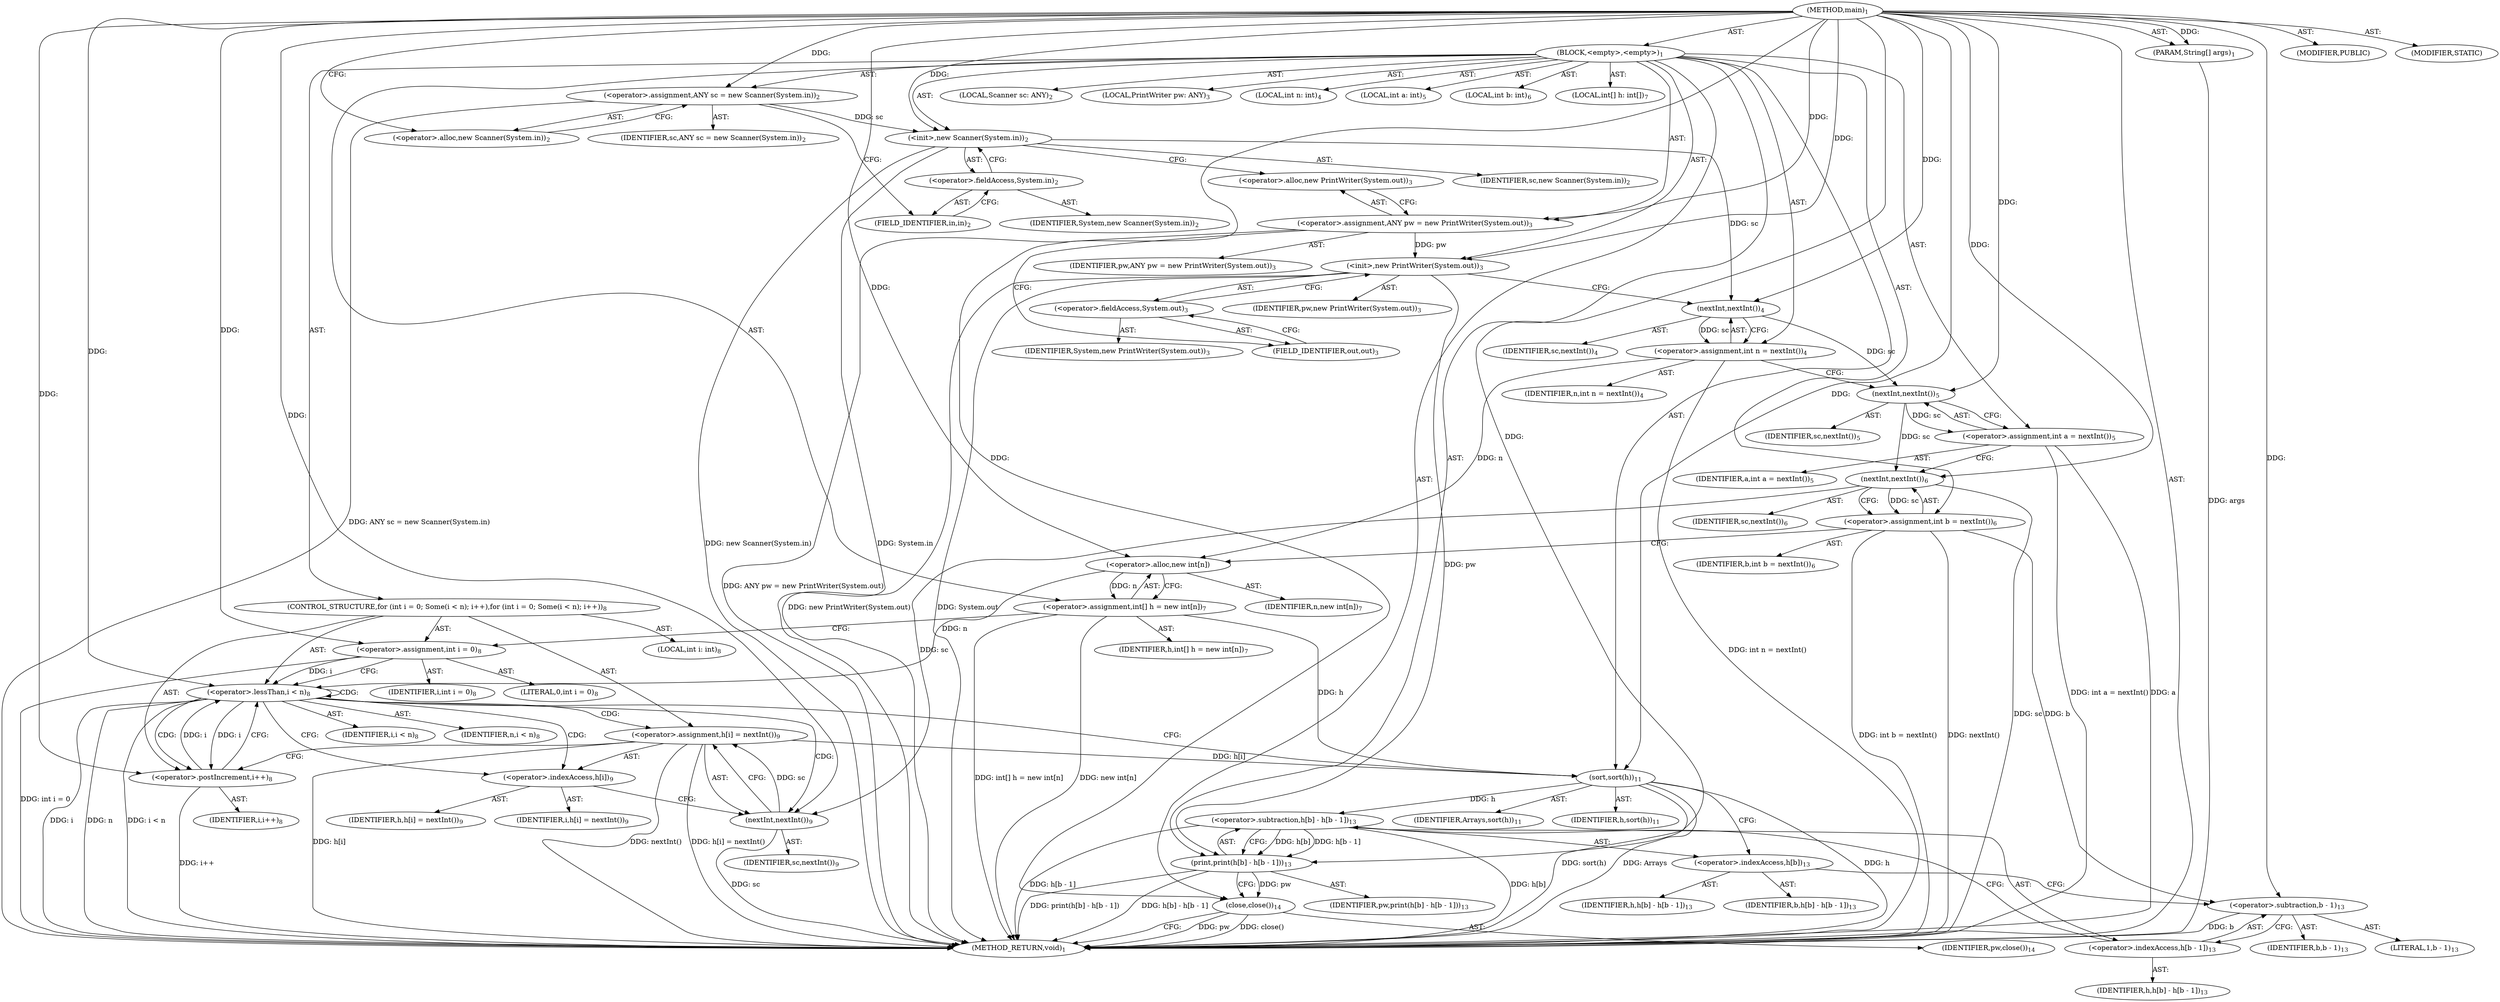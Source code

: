 digraph "main" {  
"21" [label = <(METHOD,main)<SUB>1</SUB>> ]
"22" [label = <(PARAM,String[] args)<SUB>1</SUB>> ]
"23" [label = <(BLOCK,&lt;empty&gt;,&lt;empty&gt;)<SUB>1</SUB>> ]
"4" [label = <(LOCAL,Scanner sc: ANY)<SUB>2</SUB>> ]
"24" [label = <(&lt;operator&gt;.assignment,ANY sc = new Scanner(System.in))<SUB>2</SUB>> ]
"25" [label = <(IDENTIFIER,sc,ANY sc = new Scanner(System.in))<SUB>2</SUB>> ]
"26" [label = <(&lt;operator&gt;.alloc,new Scanner(System.in))<SUB>2</SUB>> ]
"27" [label = <(&lt;init&gt;,new Scanner(System.in))<SUB>2</SUB>> ]
"3" [label = <(IDENTIFIER,sc,new Scanner(System.in))<SUB>2</SUB>> ]
"28" [label = <(&lt;operator&gt;.fieldAccess,System.in)<SUB>2</SUB>> ]
"29" [label = <(IDENTIFIER,System,new Scanner(System.in))<SUB>2</SUB>> ]
"30" [label = <(FIELD_IDENTIFIER,in,in)<SUB>2</SUB>> ]
"6" [label = <(LOCAL,PrintWriter pw: ANY)<SUB>3</SUB>> ]
"31" [label = <(&lt;operator&gt;.assignment,ANY pw = new PrintWriter(System.out))<SUB>3</SUB>> ]
"32" [label = <(IDENTIFIER,pw,ANY pw = new PrintWriter(System.out))<SUB>3</SUB>> ]
"33" [label = <(&lt;operator&gt;.alloc,new PrintWriter(System.out))<SUB>3</SUB>> ]
"34" [label = <(&lt;init&gt;,new PrintWriter(System.out))<SUB>3</SUB>> ]
"5" [label = <(IDENTIFIER,pw,new PrintWriter(System.out))<SUB>3</SUB>> ]
"35" [label = <(&lt;operator&gt;.fieldAccess,System.out)<SUB>3</SUB>> ]
"36" [label = <(IDENTIFIER,System,new PrintWriter(System.out))<SUB>3</SUB>> ]
"37" [label = <(FIELD_IDENTIFIER,out,out)<SUB>3</SUB>> ]
"38" [label = <(LOCAL,int n: int)<SUB>4</SUB>> ]
"39" [label = <(&lt;operator&gt;.assignment,int n = nextInt())<SUB>4</SUB>> ]
"40" [label = <(IDENTIFIER,n,int n = nextInt())<SUB>4</SUB>> ]
"41" [label = <(nextInt,nextInt())<SUB>4</SUB>> ]
"42" [label = <(IDENTIFIER,sc,nextInt())<SUB>4</SUB>> ]
"43" [label = <(LOCAL,int a: int)<SUB>5</SUB>> ]
"44" [label = <(&lt;operator&gt;.assignment,int a = nextInt())<SUB>5</SUB>> ]
"45" [label = <(IDENTIFIER,a,int a = nextInt())<SUB>5</SUB>> ]
"46" [label = <(nextInt,nextInt())<SUB>5</SUB>> ]
"47" [label = <(IDENTIFIER,sc,nextInt())<SUB>5</SUB>> ]
"48" [label = <(LOCAL,int b: int)<SUB>6</SUB>> ]
"49" [label = <(&lt;operator&gt;.assignment,int b = nextInt())<SUB>6</SUB>> ]
"50" [label = <(IDENTIFIER,b,int b = nextInt())<SUB>6</SUB>> ]
"51" [label = <(nextInt,nextInt())<SUB>6</SUB>> ]
"52" [label = <(IDENTIFIER,sc,nextInt())<SUB>6</SUB>> ]
"53" [label = <(LOCAL,int[] h: int[])<SUB>7</SUB>> ]
"54" [label = <(&lt;operator&gt;.assignment,int[] h = new int[n])<SUB>7</SUB>> ]
"55" [label = <(IDENTIFIER,h,int[] h = new int[n])<SUB>7</SUB>> ]
"56" [label = <(&lt;operator&gt;.alloc,new int[n])> ]
"57" [label = <(IDENTIFIER,n,new int[n])<SUB>7</SUB>> ]
"58" [label = <(CONTROL_STRUCTURE,for (int i = 0; Some(i &lt; n); i++),for (int i = 0; Some(i &lt; n); i++))<SUB>8</SUB>> ]
"59" [label = <(LOCAL,int i: int)<SUB>8</SUB>> ]
"60" [label = <(&lt;operator&gt;.assignment,int i = 0)<SUB>8</SUB>> ]
"61" [label = <(IDENTIFIER,i,int i = 0)<SUB>8</SUB>> ]
"62" [label = <(LITERAL,0,int i = 0)<SUB>8</SUB>> ]
"63" [label = <(&lt;operator&gt;.lessThan,i &lt; n)<SUB>8</SUB>> ]
"64" [label = <(IDENTIFIER,i,i &lt; n)<SUB>8</SUB>> ]
"65" [label = <(IDENTIFIER,n,i &lt; n)<SUB>8</SUB>> ]
"66" [label = <(&lt;operator&gt;.postIncrement,i++)<SUB>8</SUB>> ]
"67" [label = <(IDENTIFIER,i,i++)<SUB>8</SUB>> ]
"68" [label = <(&lt;operator&gt;.assignment,h[i] = nextInt())<SUB>9</SUB>> ]
"69" [label = <(&lt;operator&gt;.indexAccess,h[i])<SUB>9</SUB>> ]
"70" [label = <(IDENTIFIER,h,h[i] = nextInt())<SUB>9</SUB>> ]
"71" [label = <(IDENTIFIER,i,h[i] = nextInt())<SUB>9</SUB>> ]
"72" [label = <(nextInt,nextInt())<SUB>9</SUB>> ]
"73" [label = <(IDENTIFIER,sc,nextInt())<SUB>9</SUB>> ]
"74" [label = <(sort,sort(h))<SUB>11</SUB>> ]
"75" [label = <(IDENTIFIER,Arrays,sort(h))<SUB>11</SUB>> ]
"76" [label = <(IDENTIFIER,h,sort(h))<SUB>11</SUB>> ]
"77" [label = <(print,print(h[b] - h[b - 1]))<SUB>13</SUB>> ]
"78" [label = <(IDENTIFIER,pw,print(h[b] - h[b - 1]))<SUB>13</SUB>> ]
"79" [label = <(&lt;operator&gt;.subtraction,h[b] - h[b - 1])<SUB>13</SUB>> ]
"80" [label = <(&lt;operator&gt;.indexAccess,h[b])<SUB>13</SUB>> ]
"81" [label = <(IDENTIFIER,h,h[b] - h[b - 1])<SUB>13</SUB>> ]
"82" [label = <(IDENTIFIER,b,h[b] - h[b - 1])<SUB>13</SUB>> ]
"83" [label = <(&lt;operator&gt;.indexAccess,h[b - 1])<SUB>13</SUB>> ]
"84" [label = <(IDENTIFIER,h,h[b] - h[b - 1])<SUB>13</SUB>> ]
"85" [label = <(&lt;operator&gt;.subtraction,b - 1)<SUB>13</SUB>> ]
"86" [label = <(IDENTIFIER,b,b - 1)<SUB>13</SUB>> ]
"87" [label = <(LITERAL,1,b - 1)<SUB>13</SUB>> ]
"88" [label = <(close,close())<SUB>14</SUB>> ]
"89" [label = <(IDENTIFIER,pw,close())<SUB>14</SUB>> ]
"90" [label = <(MODIFIER,PUBLIC)> ]
"91" [label = <(MODIFIER,STATIC)> ]
"92" [label = <(METHOD_RETURN,void)<SUB>1</SUB>> ]
  "21" -> "22"  [ label = "AST: "] 
  "21" -> "23"  [ label = "AST: "] 
  "21" -> "90"  [ label = "AST: "] 
  "21" -> "91"  [ label = "AST: "] 
  "21" -> "92"  [ label = "AST: "] 
  "23" -> "4"  [ label = "AST: "] 
  "23" -> "24"  [ label = "AST: "] 
  "23" -> "27"  [ label = "AST: "] 
  "23" -> "6"  [ label = "AST: "] 
  "23" -> "31"  [ label = "AST: "] 
  "23" -> "34"  [ label = "AST: "] 
  "23" -> "38"  [ label = "AST: "] 
  "23" -> "39"  [ label = "AST: "] 
  "23" -> "43"  [ label = "AST: "] 
  "23" -> "44"  [ label = "AST: "] 
  "23" -> "48"  [ label = "AST: "] 
  "23" -> "49"  [ label = "AST: "] 
  "23" -> "53"  [ label = "AST: "] 
  "23" -> "54"  [ label = "AST: "] 
  "23" -> "58"  [ label = "AST: "] 
  "23" -> "74"  [ label = "AST: "] 
  "23" -> "77"  [ label = "AST: "] 
  "23" -> "88"  [ label = "AST: "] 
  "24" -> "25"  [ label = "AST: "] 
  "24" -> "26"  [ label = "AST: "] 
  "27" -> "3"  [ label = "AST: "] 
  "27" -> "28"  [ label = "AST: "] 
  "28" -> "29"  [ label = "AST: "] 
  "28" -> "30"  [ label = "AST: "] 
  "31" -> "32"  [ label = "AST: "] 
  "31" -> "33"  [ label = "AST: "] 
  "34" -> "5"  [ label = "AST: "] 
  "34" -> "35"  [ label = "AST: "] 
  "35" -> "36"  [ label = "AST: "] 
  "35" -> "37"  [ label = "AST: "] 
  "39" -> "40"  [ label = "AST: "] 
  "39" -> "41"  [ label = "AST: "] 
  "41" -> "42"  [ label = "AST: "] 
  "44" -> "45"  [ label = "AST: "] 
  "44" -> "46"  [ label = "AST: "] 
  "46" -> "47"  [ label = "AST: "] 
  "49" -> "50"  [ label = "AST: "] 
  "49" -> "51"  [ label = "AST: "] 
  "51" -> "52"  [ label = "AST: "] 
  "54" -> "55"  [ label = "AST: "] 
  "54" -> "56"  [ label = "AST: "] 
  "56" -> "57"  [ label = "AST: "] 
  "58" -> "59"  [ label = "AST: "] 
  "58" -> "60"  [ label = "AST: "] 
  "58" -> "63"  [ label = "AST: "] 
  "58" -> "66"  [ label = "AST: "] 
  "58" -> "68"  [ label = "AST: "] 
  "60" -> "61"  [ label = "AST: "] 
  "60" -> "62"  [ label = "AST: "] 
  "63" -> "64"  [ label = "AST: "] 
  "63" -> "65"  [ label = "AST: "] 
  "66" -> "67"  [ label = "AST: "] 
  "68" -> "69"  [ label = "AST: "] 
  "68" -> "72"  [ label = "AST: "] 
  "69" -> "70"  [ label = "AST: "] 
  "69" -> "71"  [ label = "AST: "] 
  "72" -> "73"  [ label = "AST: "] 
  "74" -> "75"  [ label = "AST: "] 
  "74" -> "76"  [ label = "AST: "] 
  "77" -> "78"  [ label = "AST: "] 
  "77" -> "79"  [ label = "AST: "] 
  "79" -> "80"  [ label = "AST: "] 
  "79" -> "83"  [ label = "AST: "] 
  "80" -> "81"  [ label = "AST: "] 
  "80" -> "82"  [ label = "AST: "] 
  "83" -> "84"  [ label = "AST: "] 
  "83" -> "85"  [ label = "AST: "] 
  "85" -> "86"  [ label = "AST: "] 
  "85" -> "87"  [ label = "AST: "] 
  "88" -> "89"  [ label = "AST: "] 
  "24" -> "30"  [ label = "CFG: "] 
  "27" -> "33"  [ label = "CFG: "] 
  "31" -> "37"  [ label = "CFG: "] 
  "34" -> "41"  [ label = "CFG: "] 
  "39" -> "46"  [ label = "CFG: "] 
  "44" -> "51"  [ label = "CFG: "] 
  "49" -> "56"  [ label = "CFG: "] 
  "54" -> "60"  [ label = "CFG: "] 
  "74" -> "80"  [ label = "CFG: "] 
  "77" -> "88"  [ label = "CFG: "] 
  "88" -> "92"  [ label = "CFG: "] 
  "26" -> "24"  [ label = "CFG: "] 
  "28" -> "27"  [ label = "CFG: "] 
  "33" -> "31"  [ label = "CFG: "] 
  "35" -> "34"  [ label = "CFG: "] 
  "41" -> "39"  [ label = "CFG: "] 
  "46" -> "44"  [ label = "CFG: "] 
  "51" -> "49"  [ label = "CFG: "] 
  "56" -> "54"  [ label = "CFG: "] 
  "60" -> "63"  [ label = "CFG: "] 
  "63" -> "69"  [ label = "CFG: "] 
  "63" -> "74"  [ label = "CFG: "] 
  "66" -> "63"  [ label = "CFG: "] 
  "68" -> "66"  [ label = "CFG: "] 
  "79" -> "77"  [ label = "CFG: "] 
  "30" -> "28"  [ label = "CFG: "] 
  "37" -> "35"  [ label = "CFG: "] 
  "69" -> "72"  [ label = "CFG: "] 
  "72" -> "68"  [ label = "CFG: "] 
  "80" -> "85"  [ label = "CFG: "] 
  "83" -> "79"  [ label = "CFG: "] 
  "85" -> "83"  [ label = "CFG: "] 
  "21" -> "26"  [ label = "CFG: "] 
  "22" -> "92"  [ label = "DDG: args"] 
  "24" -> "92"  [ label = "DDG: ANY sc = new Scanner(System.in)"] 
  "27" -> "92"  [ label = "DDG: System.in"] 
  "27" -> "92"  [ label = "DDG: new Scanner(System.in)"] 
  "31" -> "92"  [ label = "DDG: ANY pw = new PrintWriter(System.out)"] 
  "34" -> "92"  [ label = "DDG: System.out"] 
  "34" -> "92"  [ label = "DDG: new PrintWriter(System.out)"] 
  "39" -> "92"  [ label = "DDG: int n = nextInt()"] 
  "44" -> "92"  [ label = "DDG: a"] 
  "44" -> "92"  [ label = "DDG: int a = nextInt()"] 
  "51" -> "92"  [ label = "DDG: sc"] 
  "49" -> "92"  [ label = "DDG: nextInt()"] 
  "49" -> "92"  [ label = "DDG: int b = nextInt()"] 
  "54" -> "92"  [ label = "DDG: new int[n]"] 
  "54" -> "92"  [ label = "DDG: int[] h = new int[n]"] 
  "60" -> "92"  [ label = "DDG: int i = 0"] 
  "63" -> "92"  [ label = "DDG: i"] 
  "63" -> "92"  [ label = "DDG: n"] 
  "63" -> "92"  [ label = "DDG: i &lt; n"] 
  "74" -> "92"  [ label = "DDG: h"] 
  "74" -> "92"  [ label = "DDG: sort(h)"] 
  "79" -> "92"  [ label = "DDG: h[b]"] 
  "85" -> "92"  [ label = "DDG: b"] 
  "79" -> "92"  [ label = "DDG: h[b - 1]"] 
  "77" -> "92"  [ label = "DDG: h[b] - h[b - 1]"] 
  "77" -> "92"  [ label = "DDG: print(h[b] - h[b - 1])"] 
  "88" -> "92"  [ label = "DDG: pw"] 
  "88" -> "92"  [ label = "DDG: close()"] 
  "68" -> "92"  [ label = "DDG: h[i]"] 
  "72" -> "92"  [ label = "DDG: sc"] 
  "68" -> "92"  [ label = "DDG: nextInt()"] 
  "68" -> "92"  [ label = "DDG: h[i] = nextInt()"] 
  "66" -> "92"  [ label = "DDG: i++"] 
  "74" -> "92"  [ label = "DDG: Arrays"] 
  "21" -> "22"  [ label = "DDG: "] 
  "21" -> "24"  [ label = "DDG: "] 
  "21" -> "31"  [ label = "DDG: "] 
  "41" -> "39"  [ label = "DDG: sc"] 
  "46" -> "44"  [ label = "DDG: sc"] 
  "51" -> "49"  [ label = "DDG: sc"] 
  "56" -> "54"  [ label = "DDG: n"] 
  "24" -> "27"  [ label = "DDG: sc"] 
  "21" -> "27"  [ label = "DDG: "] 
  "31" -> "34"  [ label = "DDG: pw"] 
  "21" -> "34"  [ label = "DDG: "] 
  "21" -> "60"  [ label = "DDG: "] 
  "72" -> "68"  [ label = "DDG: sc"] 
  "21" -> "74"  [ label = "DDG: "] 
  "54" -> "74"  [ label = "DDG: h"] 
  "68" -> "74"  [ label = "DDG: h[i]"] 
  "34" -> "77"  [ label = "DDG: pw"] 
  "21" -> "77"  [ label = "DDG: "] 
  "79" -> "77"  [ label = "DDG: h[b]"] 
  "79" -> "77"  [ label = "DDG: h[b - 1]"] 
  "77" -> "88"  [ label = "DDG: pw"] 
  "21" -> "88"  [ label = "DDG: "] 
  "27" -> "41"  [ label = "DDG: sc"] 
  "21" -> "41"  [ label = "DDG: "] 
  "41" -> "46"  [ label = "DDG: sc"] 
  "21" -> "46"  [ label = "DDG: "] 
  "46" -> "51"  [ label = "DDG: sc"] 
  "21" -> "51"  [ label = "DDG: "] 
  "39" -> "56"  [ label = "DDG: n"] 
  "21" -> "56"  [ label = "DDG: "] 
  "60" -> "63"  [ label = "DDG: i"] 
  "66" -> "63"  [ label = "DDG: i"] 
  "21" -> "63"  [ label = "DDG: "] 
  "56" -> "63"  [ label = "DDG: n"] 
  "63" -> "66"  [ label = "DDG: i"] 
  "21" -> "66"  [ label = "DDG: "] 
  "74" -> "79"  [ label = "DDG: h"] 
  "51" -> "72"  [ label = "DDG: sc"] 
  "21" -> "72"  [ label = "DDG: "] 
  "49" -> "85"  [ label = "DDG: b"] 
  "21" -> "85"  [ label = "DDG: "] 
  "63" -> "72"  [ label = "CDG: "] 
  "63" -> "69"  [ label = "CDG: "] 
  "63" -> "68"  [ label = "CDG: "] 
  "63" -> "66"  [ label = "CDG: "] 
  "63" -> "63"  [ label = "CDG: "] 
}
